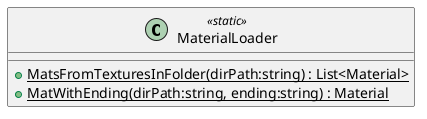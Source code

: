 @startuml
class MaterialLoader <<static>> {
    + {static} MatsFromTexturesInFolder(dirPath:string) : List<Material>
    + {static} MatWithEnding(dirPath:string, ending:string) : Material
}
@enduml
